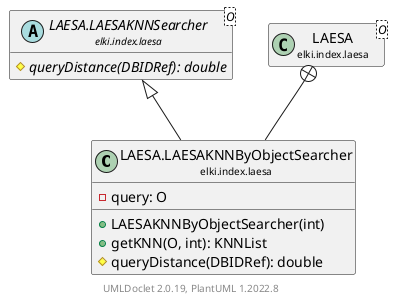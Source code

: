 @startuml
    remove .*\.(Instance|Par|Parameterizer|Factory)$
    set namespaceSeparator none
    hide empty fields
    hide empty methods

    class "<size:14>LAESA.LAESAKNNByObjectSearcher\n<size:10>elki.index.laesa" as elki.index.laesa.LAESA.LAESAKNNByObjectSearcher [[LAESA.LAESAKNNByObjectSearcher.html]] {
        -query: O
        +LAESAKNNByObjectSearcher(int)
        +getKNN(O, int): KNNList
        #queryDistance(DBIDRef): double
    }

    abstract class "<size:14>LAESA.LAESAKNNSearcher\n<size:10>elki.index.laesa" as elki.index.laesa.LAESA.LAESAKNNSearcher<O> [[LAESA.LAESAKNNSearcher.html]] {
        {abstract} #queryDistance(DBIDRef): double
    }
    class "<size:14>LAESA\n<size:10>elki.index.laesa" as elki.index.laesa.LAESA<O> [[LAESA.html]]

    elki.index.laesa.LAESA.LAESAKNNSearcher <|-- elki.index.laesa.LAESA.LAESAKNNByObjectSearcher
    elki.index.laesa.LAESA +-- elki.index.laesa.LAESA.LAESAKNNByObjectSearcher

    center footer UMLDoclet 2.0.19, PlantUML 1.2022.8
@enduml
